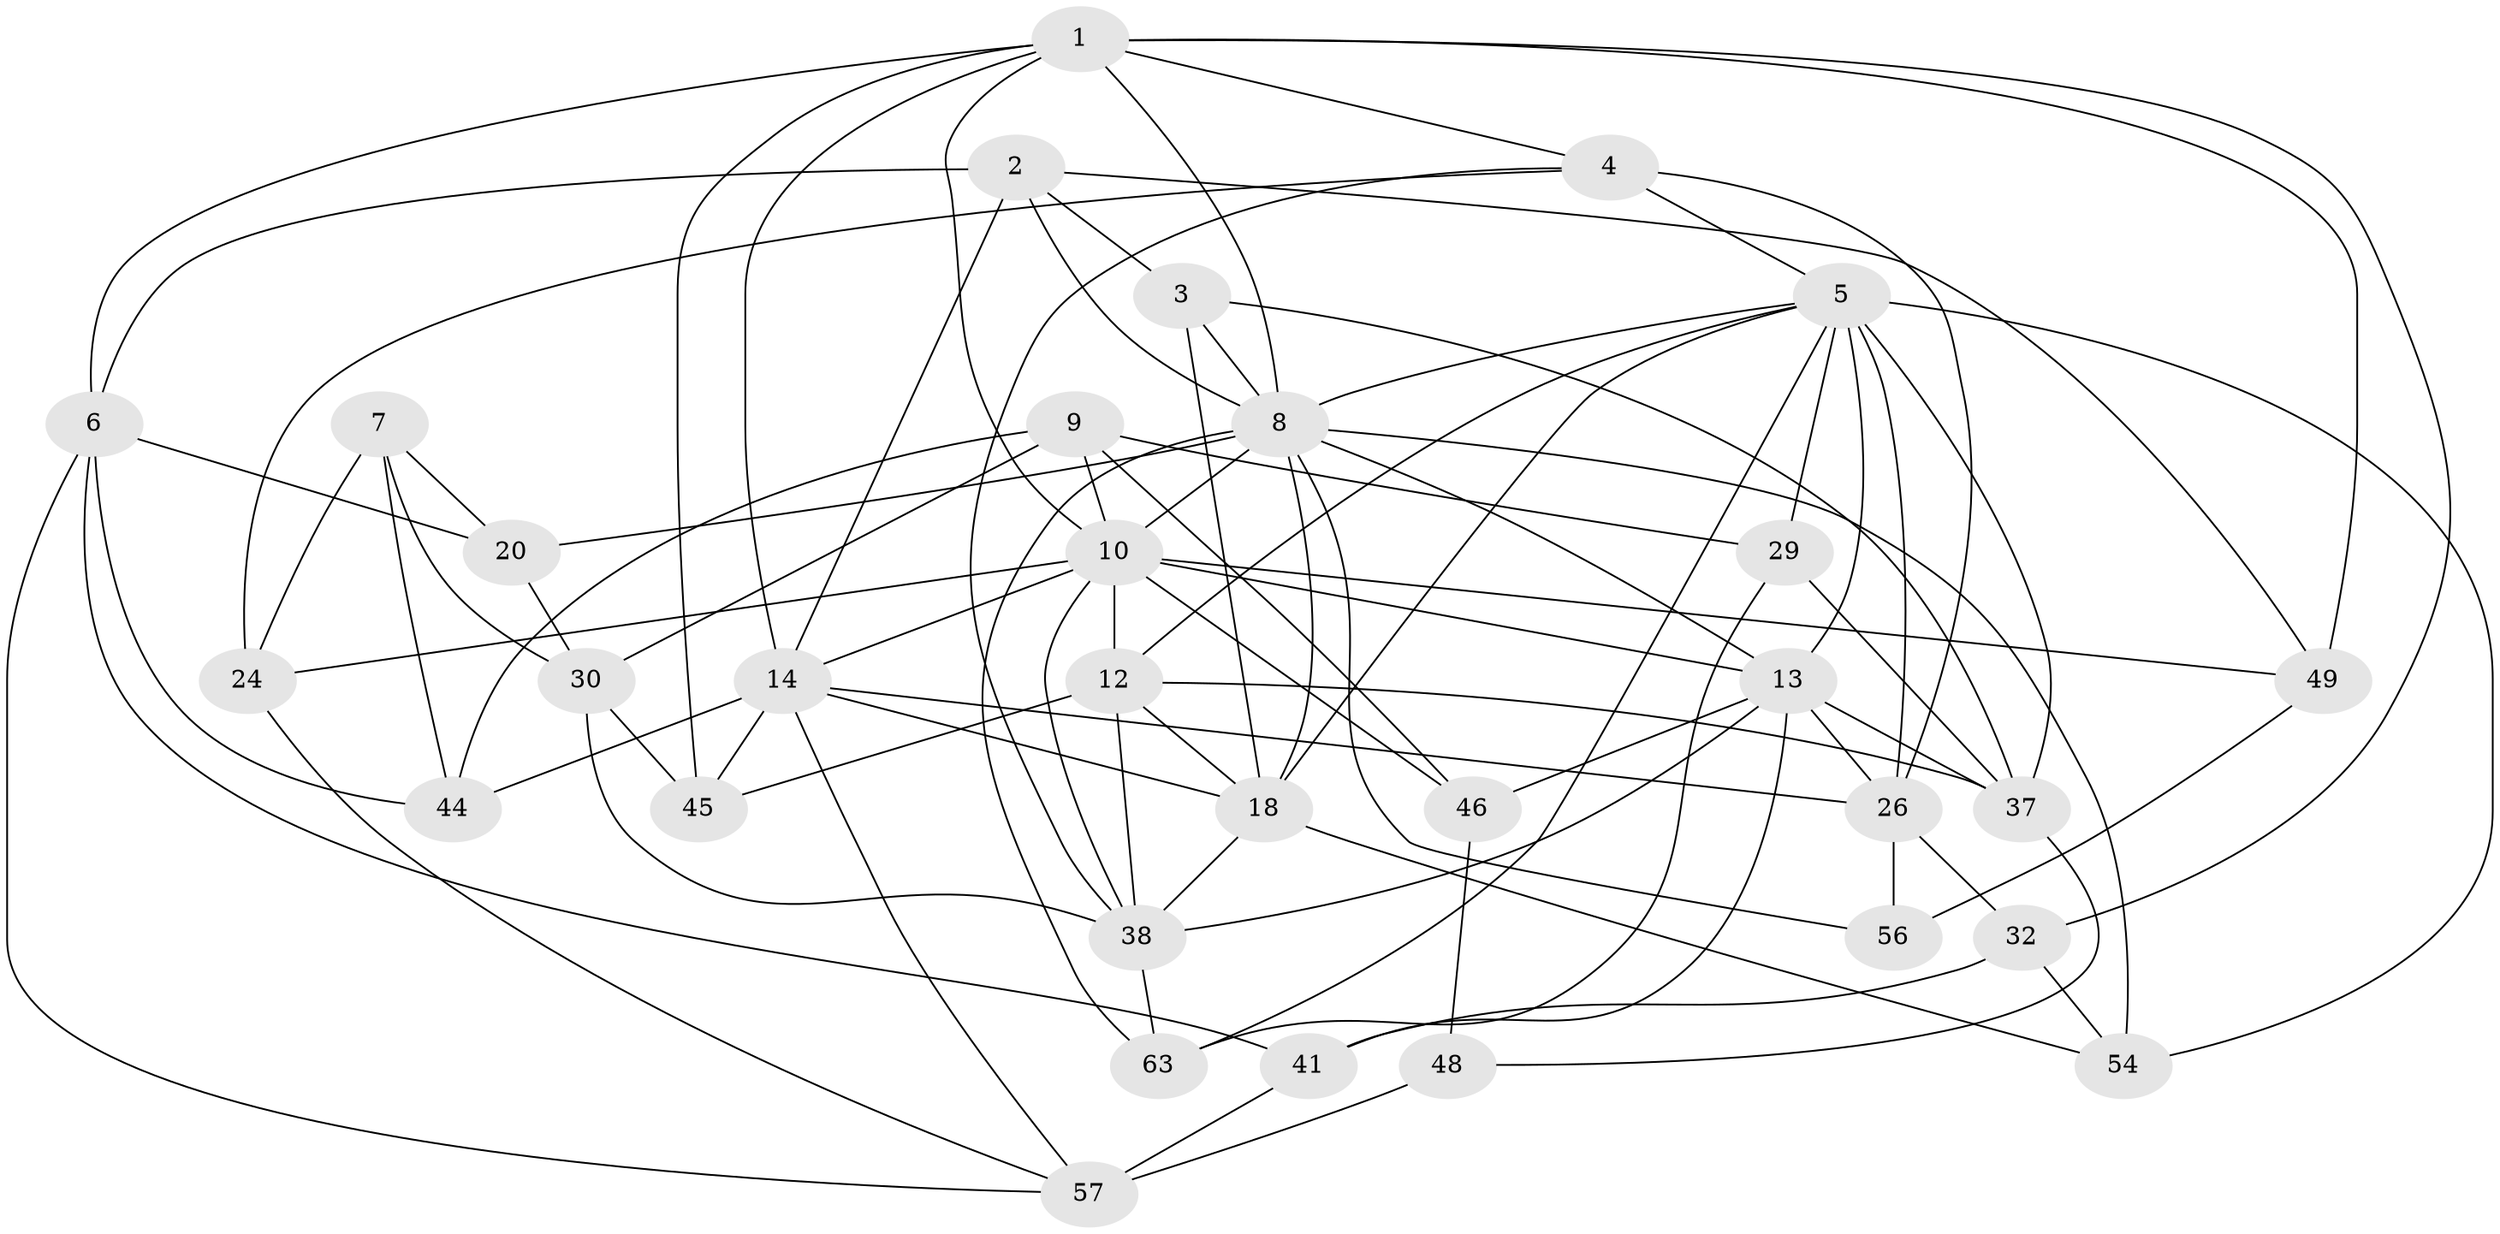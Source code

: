 // original degree distribution, {4: 1.0}
// Generated by graph-tools (version 1.1) at 2025/20/03/04/25 18:20:36]
// undirected, 32 vertices, 88 edges
graph export_dot {
graph [start="1"]
  node [color=gray90,style=filled];
  1 [super="+27+28"];
  2 [super="+36"];
  3;
  4 [super="+11"];
  5 [super="+16+22"];
  6 [super="+55"];
  7;
  8 [super="+40+15"];
  9 [super="+33"];
  10 [super="+23+25"];
  12 [super="+65"];
  13 [super="+19+17"];
  14 [super="+21"];
  18 [super="+34"];
  20;
  24;
  26 [super="+59+31"];
  29;
  30 [super="+62"];
  32;
  37 [super="+42"];
  38 [super="+39+47"];
  41;
  44;
  45;
  46;
  48;
  49;
  54;
  56;
  57 [super="+64"];
  63;
  1 -- 32;
  1 -- 49;
  1 -- 14;
  1 -- 6;
  1 -- 10;
  1 -- 45;
  1 -- 8;
  1 -- 4;
  2 -- 49;
  2 -- 3;
  2 -- 8 [weight=2];
  2 -- 14;
  2 -- 6;
  3 -- 37;
  3 -- 18;
  3 -- 8;
  4 -- 24;
  4 -- 26 [weight=2];
  4 -- 38;
  4 -- 5;
  5 -- 18;
  5 -- 37;
  5 -- 26;
  5 -- 12;
  5 -- 29;
  5 -- 13 [weight=3];
  5 -- 54;
  5 -- 8;
  5 -- 63;
  6 -- 44;
  6 -- 41;
  6 -- 57;
  6 -- 20;
  7 -- 24;
  7 -- 20;
  7 -- 44;
  7 -- 30;
  8 -- 56;
  8 -- 20;
  8 -- 10;
  8 -- 18;
  8 -- 54;
  8 -- 63;
  8 -- 13;
  9 -- 29;
  9 -- 44;
  9 -- 46;
  9 -- 10;
  9 -- 30 [weight=2];
  10 -- 49;
  10 -- 24;
  10 -- 46;
  10 -- 12;
  10 -- 14;
  10 -- 38;
  10 -- 13;
  12 -- 45;
  12 -- 37;
  12 -- 18;
  12 -- 38;
  13 -- 37;
  13 -- 41;
  13 -- 46;
  13 -- 26;
  13 -- 38;
  14 -- 26;
  14 -- 18;
  14 -- 57;
  14 -- 44;
  14 -- 45;
  18 -- 54;
  18 -- 38 [weight=2];
  20 -- 30;
  24 -- 57;
  26 -- 32;
  26 -- 56 [weight=2];
  29 -- 63;
  29 -- 37;
  30 -- 45;
  30 -- 38;
  32 -- 54;
  32 -- 41;
  37 -- 48;
  38 -- 63;
  41 -- 57;
  46 -- 48;
  48 -- 57 [weight=2];
  49 -- 56;
}
